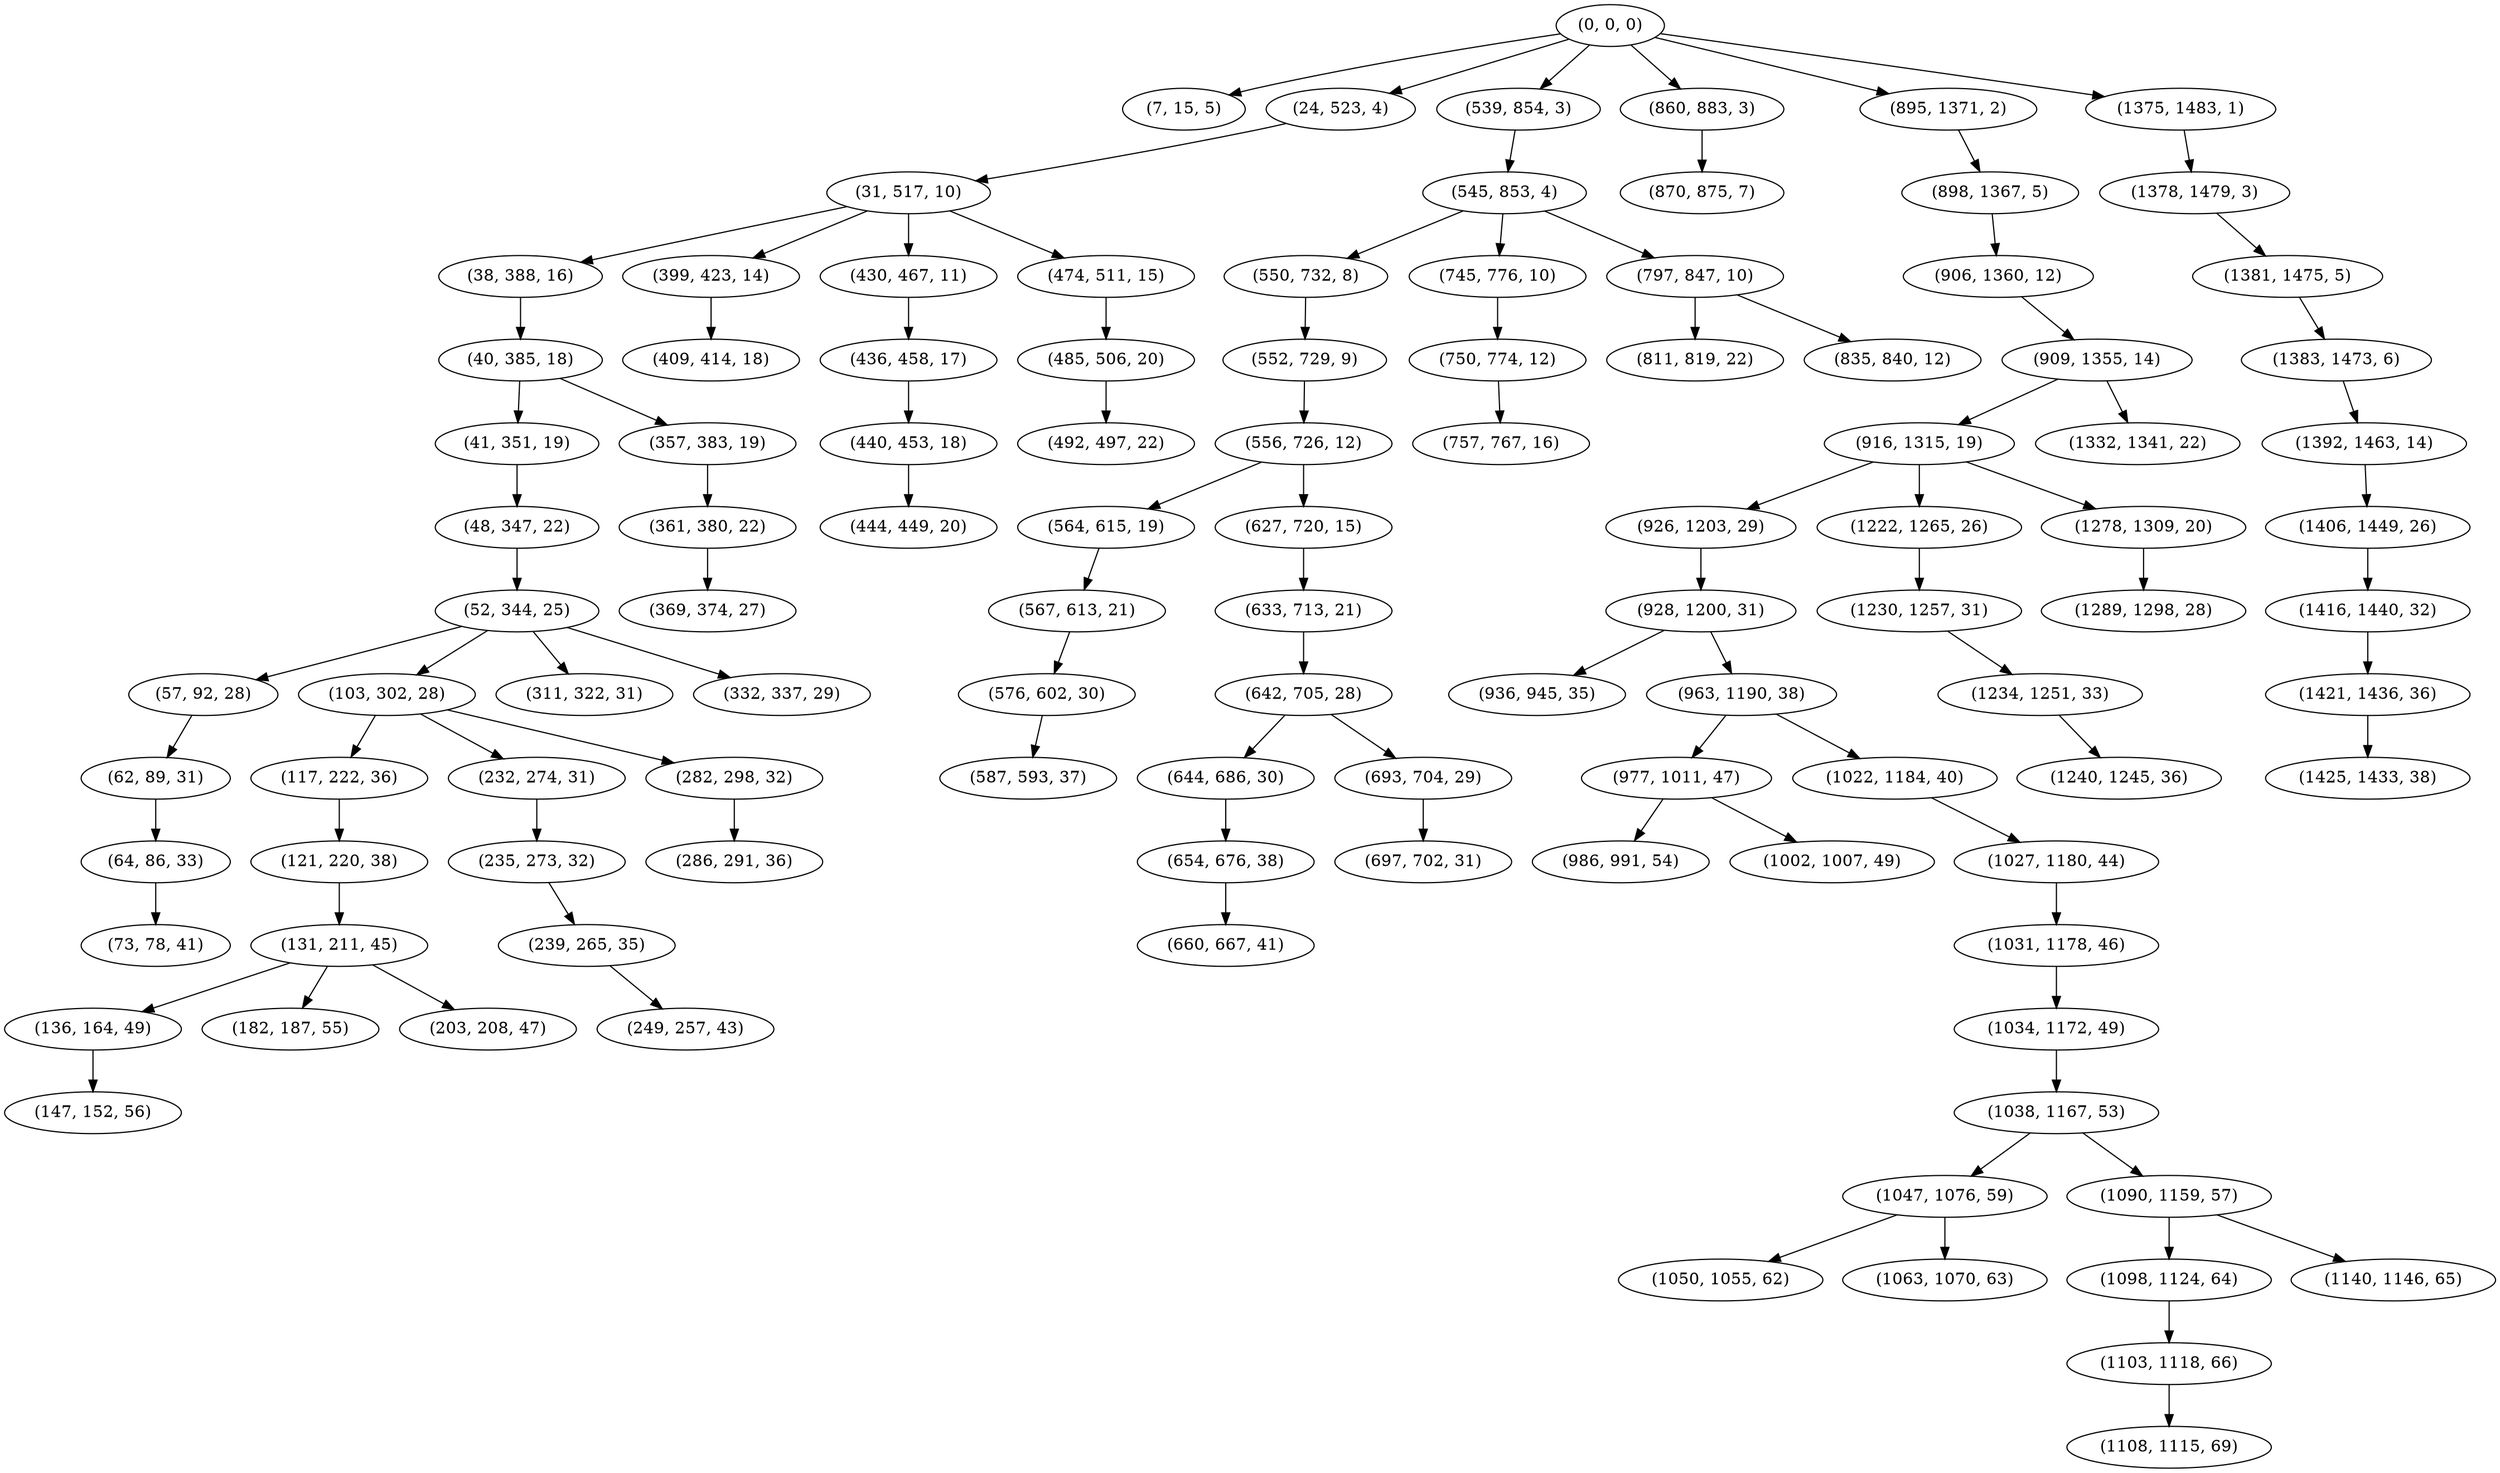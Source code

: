 digraph tree {
    "(0, 0, 0)";
    "(7, 15, 5)";
    "(24, 523, 4)";
    "(31, 517, 10)";
    "(38, 388, 16)";
    "(40, 385, 18)";
    "(41, 351, 19)";
    "(48, 347, 22)";
    "(52, 344, 25)";
    "(57, 92, 28)";
    "(62, 89, 31)";
    "(64, 86, 33)";
    "(73, 78, 41)";
    "(103, 302, 28)";
    "(117, 222, 36)";
    "(121, 220, 38)";
    "(131, 211, 45)";
    "(136, 164, 49)";
    "(147, 152, 56)";
    "(182, 187, 55)";
    "(203, 208, 47)";
    "(232, 274, 31)";
    "(235, 273, 32)";
    "(239, 265, 35)";
    "(249, 257, 43)";
    "(282, 298, 32)";
    "(286, 291, 36)";
    "(311, 322, 31)";
    "(332, 337, 29)";
    "(357, 383, 19)";
    "(361, 380, 22)";
    "(369, 374, 27)";
    "(399, 423, 14)";
    "(409, 414, 18)";
    "(430, 467, 11)";
    "(436, 458, 17)";
    "(440, 453, 18)";
    "(444, 449, 20)";
    "(474, 511, 15)";
    "(485, 506, 20)";
    "(492, 497, 22)";
    "(539, 854, 3)";
    "(545, 853, 4)";
    "(550, 732, 8)";
    "(552, 729, 9)";
    "(556, 726, 12)";
    "(564, 615, 19)";
    "(567, 613, 21)";
    "(576, 602, 30)";
    "(587, 593, 37)";
    "(627, 720, 15)";
    "(633, 713, 21)";
    "(642, 705, 28)";
    "(644, 686, 30)";
    "(654, 676, 38)";
    "(660, 667, 41)";
    "(693, 704, 29)";
    "(697, 702, 31)";
    "(745, 776, 10)";
    "(750, 774, 12)";
    "(757, 767, 16)";
    "(797, 847, 10)";
    "(811, 819, 22)";
    "(835, 840, 12)";
    "(860, 883, 3)";
    "(870, 875, 7)";
    "(895, 1371, 2)";
    "(898, 1367, 5)";
    "(906, 1360, 12)";
    "(909, 1355, 14)";
    "(916, 1315, 19)";
    "(926, 1203, 29)";
    "(928, 1200, 31)";
    "(936, 945, 35)";
    "(963, 1190, 38)";
    "(977, 1011, 47)";
    "(986, 991, 54)";
    "(1002, 1007, 49)";
    "(1022, 1184, 40)";
    "(1027, 1180, 44)";
    "(1031, 1178, 46)";
    "(1034, 1172, 49)";
    "(1038, 1167, 53)";
    "(1047, 1076, 59)";
    "(1050, 1055, 62)";
    "(1063, 1070, 63)";
    "(1090, 1159, 57)";
    "(1098, 1124, 64)";
    "(1103, 1118, 66)";
    "(1108, 1115, 69)";
    "(1140, 1146, 65)";
    "(1222, 1265, 26)";
    "(1230, 1257, 31)";
    "(1234, 1251, 33)";
    "(1240, 1245, 36)";
    "(1278, 1309, 20)";
    "(1289, 1298, 28)";
    "(1332, 1341, 22)";
    "(1375, 1483, 1)";
    "(1378, 1479, 3)";
    "(1381, 1475, 5)";
    "(1383, 1473, 6)";
    "(1392, 1463, 14)";
    "(1406, 1449, 26)";
    "(1416, 1440, 32)";
    "(1421, 1436, 36)";
    "(1425, 1433, 38)";
    "(0, 0, 0)" -> "(7, 15, 5)";
    "(0, 0, 0)" -> "(24, 523, 4)";
    "(0, 0, 0)" -> "(539, 854, 3)";
    "(0, 0, 0)" -> "(860, 883, 3)";
    "(0, 0, 0)" -> "(895, 1371, 2)";
    "(0, 0, 0)" -> "(1375, 1483, 1)";
    "(24, 523, 4)" -> "(31, 517, 10)";
    "(31, 517, 10)" -> "(38, 388, 16)";
    "(31, 517, 10)" -> "(399, 423, 14)";
    "(31, 517, 10)" -> "(430, 467, 11)";
    "(31, 517, 10)" -> "(474, 511, 15)";
    "(38, 388, 16)" -> "(40, 385, 18)";
    "(40, 385, 18)" -> "(41, 351, 19)";
    "(40, 385, 18)" -> "(357, 383, 19)";
    "(41, 351, 19)" -> "(48, 347, 22)";
    "(48, 347, 22)" -> "(52, 344, 25)";
    "(52, 344, 25)" -> "(57, 92, 28)";
    "(52, 344, 25)" -> "(103, 302, 28)";
    "(52, 344, 25)" -> "(311, 322, 31)";
    "(52, 344, 25)" -> "(332, 337, 29)";
    "(57, 92, 28)" -> "(62, 89, 31)";
    "(62, 89, 31)" -> "(64, 86, 33)";
    "(64, 86, 33)" -> "(73, 78, 41)";
    "(103, 302, 28)" -> "(117, 222, 36)";
    "(103, 302, 28)" -> "(232, 274, 31)";
    "(103, 302, 28)" -> "(282, 298, 32)";
    "(117, 222, 36)" -> "(121, 220, 38)";
    "(121, 220, 38)" -> "(131, 211, 45)";
    "(131, 211, 45)" -> "(136, 164, 49)";
    "(131, 211, 45)" -> "(182, 187, 55)";
    "(131, 211, 45)" -> "(203, 208, 47)";
    "(136, 164, 49)" -> "(147, 152, 56)";
    "(232, 274, 31)" -> "(235, 273, 32)";
    "(235, 273, 32)" -> "(239, 265, 35)";
    "(239, 265, 35)" -> "(249, 257, 43)";
    "(282, 298, 32)" -> "(286, 291, 36)";
    "(357, 383, 19)" -> "(361, 380, 22)";
    "(361, 380, 22)" -> "(369, 374, 27)";
    "(399, 423, 14)" -> "(409, 414, 18)";
    "(430, 467, 11)" -> "(436, 458, 17)";
    "(436, 458, 17)" -> "(440, 453, 18)";
    "(440, 453, 18)" -> "(444, 449, 20)";
    "(474, 511, 15)" -> "(485, 506, 20)";
    "(485, 506, 20)" -> "(492, 497, 22)";
    "(539, 854, 3)" -> "(545, 853, 4)";
    "(545, 853, 4)" -> "(550, 732, 8)";
    "(545, 853, 4)" -> "(745, 776, 10)";
    "(545, 853, 4)" -> "(797, 847, 10)";
    "(550, 732, 8)" -> "(552, 729, 9)";
    "(552, 729, 9)" -> "(556, 726, 12)";
    "(556, 726, 12)" -> "(564, 615, 19)";
    "(556, 726, 12)" -> "(627, 720, 15)";
    "(564, 615, 19)" -> "(567, 613, 21)";
    "(567, 613, 21)" -> "(576, 602, 30)";
    "(576, 602, 30)" -> "(587, 593, 37)";
    "(627, 720, 15)" -> "(633, 713, 21)";
    "(633, 713, 21)" -> "(642, 705, 28)";
    "(642, 705, 28)" -> "(644, 686, 30)";
    "(642, 705, 28)" -> "(693, 704, 29)";
    "(644, 686, 30)" -> "(654, 676, 38)";
    "(654, 676, 38)" -> "(660, 667, 41)";
    "(693, 704, 29)" -> "(697, 702, 31)";
    "(745, 776, 10)" -> "(750, 774, 12)";
    "(750, 774, 12)" -> "(757, 767, 16)";
    "(797, 847, 10)" -> "(811, 819, 22)";
    "(797, 847, 10)" -> "(835, 840, 12)";
    "(860, 883, 3)" -> "(870, 875, 7)";
    "(895, 1371, 2)" -> "(898, 1367, 5)";
    "(898, 1367, 5)" -> "(906, 1360, 12)";
    "(906, 1360, 12)" -> "(909, 1355, 14)";
    "(909, 1355, 14)" -> "(916, 1315, 19)";
    "(909, 1355, 14)" -> "(1332, 1341, 22)";
    "(916, 1315, 19)" -> "(926, 1203, 29)";
    "(916, 1315, 19)" -> "(1222, 1265, 26)";
    "(916, 1315, 19)" -> "(1278, 1309, 20)";
    "(926, 1203, 29)" -> "(928, 1200, 31)";
    "(928, 1200, 31)" -> "(936, 945, 35)";
    "(928, 1200, 31)" -> "(963, 1190, 38)";
    "(963, 1190, 38)" -> "(977, 1011, 47)";
    "(963, 1190, 38)" -> "(1022, 1184, 40)";
    "(977, 1011, 47)" -> "(986, 991, 54)";
    "(977, 1011, 47)" -> "(1002, 1007, 49)";
    "(1022, 1184, 40)" -> "(1027, 1180, 44)";
    "(1027, 1180, 44)" -> "(1031, 1178, 46)";
    "(1031, 1178, 46)" -> "(1034, 1172, 49)";
    "(1034, 1172, 49)" -> "(1038, 1167, 53)";
    "(1038, 1167, 53)" -> "(1047, 1076, 59)";
    "(1038, 1167, 53)" -> "(1090, 1159, 57)";
    "(1047, 1076, 59)" -> "(1050, 1055, 62)";
    "(1047, 1076, 59)" -> "(1063, 1070, 63)";
    "(1090, 1159, 57)" -> "(1098, 1124, 64)";
    "(1090, 1159, 57)" -> "(1140, 1146, 65)";
    "(1098, 1124, 64)" -> "(1103, 1118, 66)";
    "(1103, 1118, 66)" -> "(1108, 1115, 69)";
    "(1222, 1265, 26)" -> "(1230, 1257, 31)";
    "(1230, 1257, 31)" -> "(1234, 1251, 33)";
    "(1234, 1251, 33)" -> "(1240, 1245, 36)";
    "(1278, 1309, 20)" -> "(1289, 1298, 28)";
    "(1375, 1483, 1)" -> "(1378, 1479, 3)";
    "(1378, 1479, 3)" -> "(1381, 1475, 5)";
    "(1381, 1475, 5)" -> "(1383, 1473, 6)";
    "(1383, 1473, 6)" -> "(1392, 1463, 14)";
    "(1392, 1463, 14)" -> "(1406, 1449, 26)";
    "(1406, 1449, 26)" -> "(1416, 1440, 32)";
    "(1416, 1440, 32)" -> "(1421, 1436, 36)";
    "(1421, 1436, 36)" -> "(1425, 1433, 38)";
}
